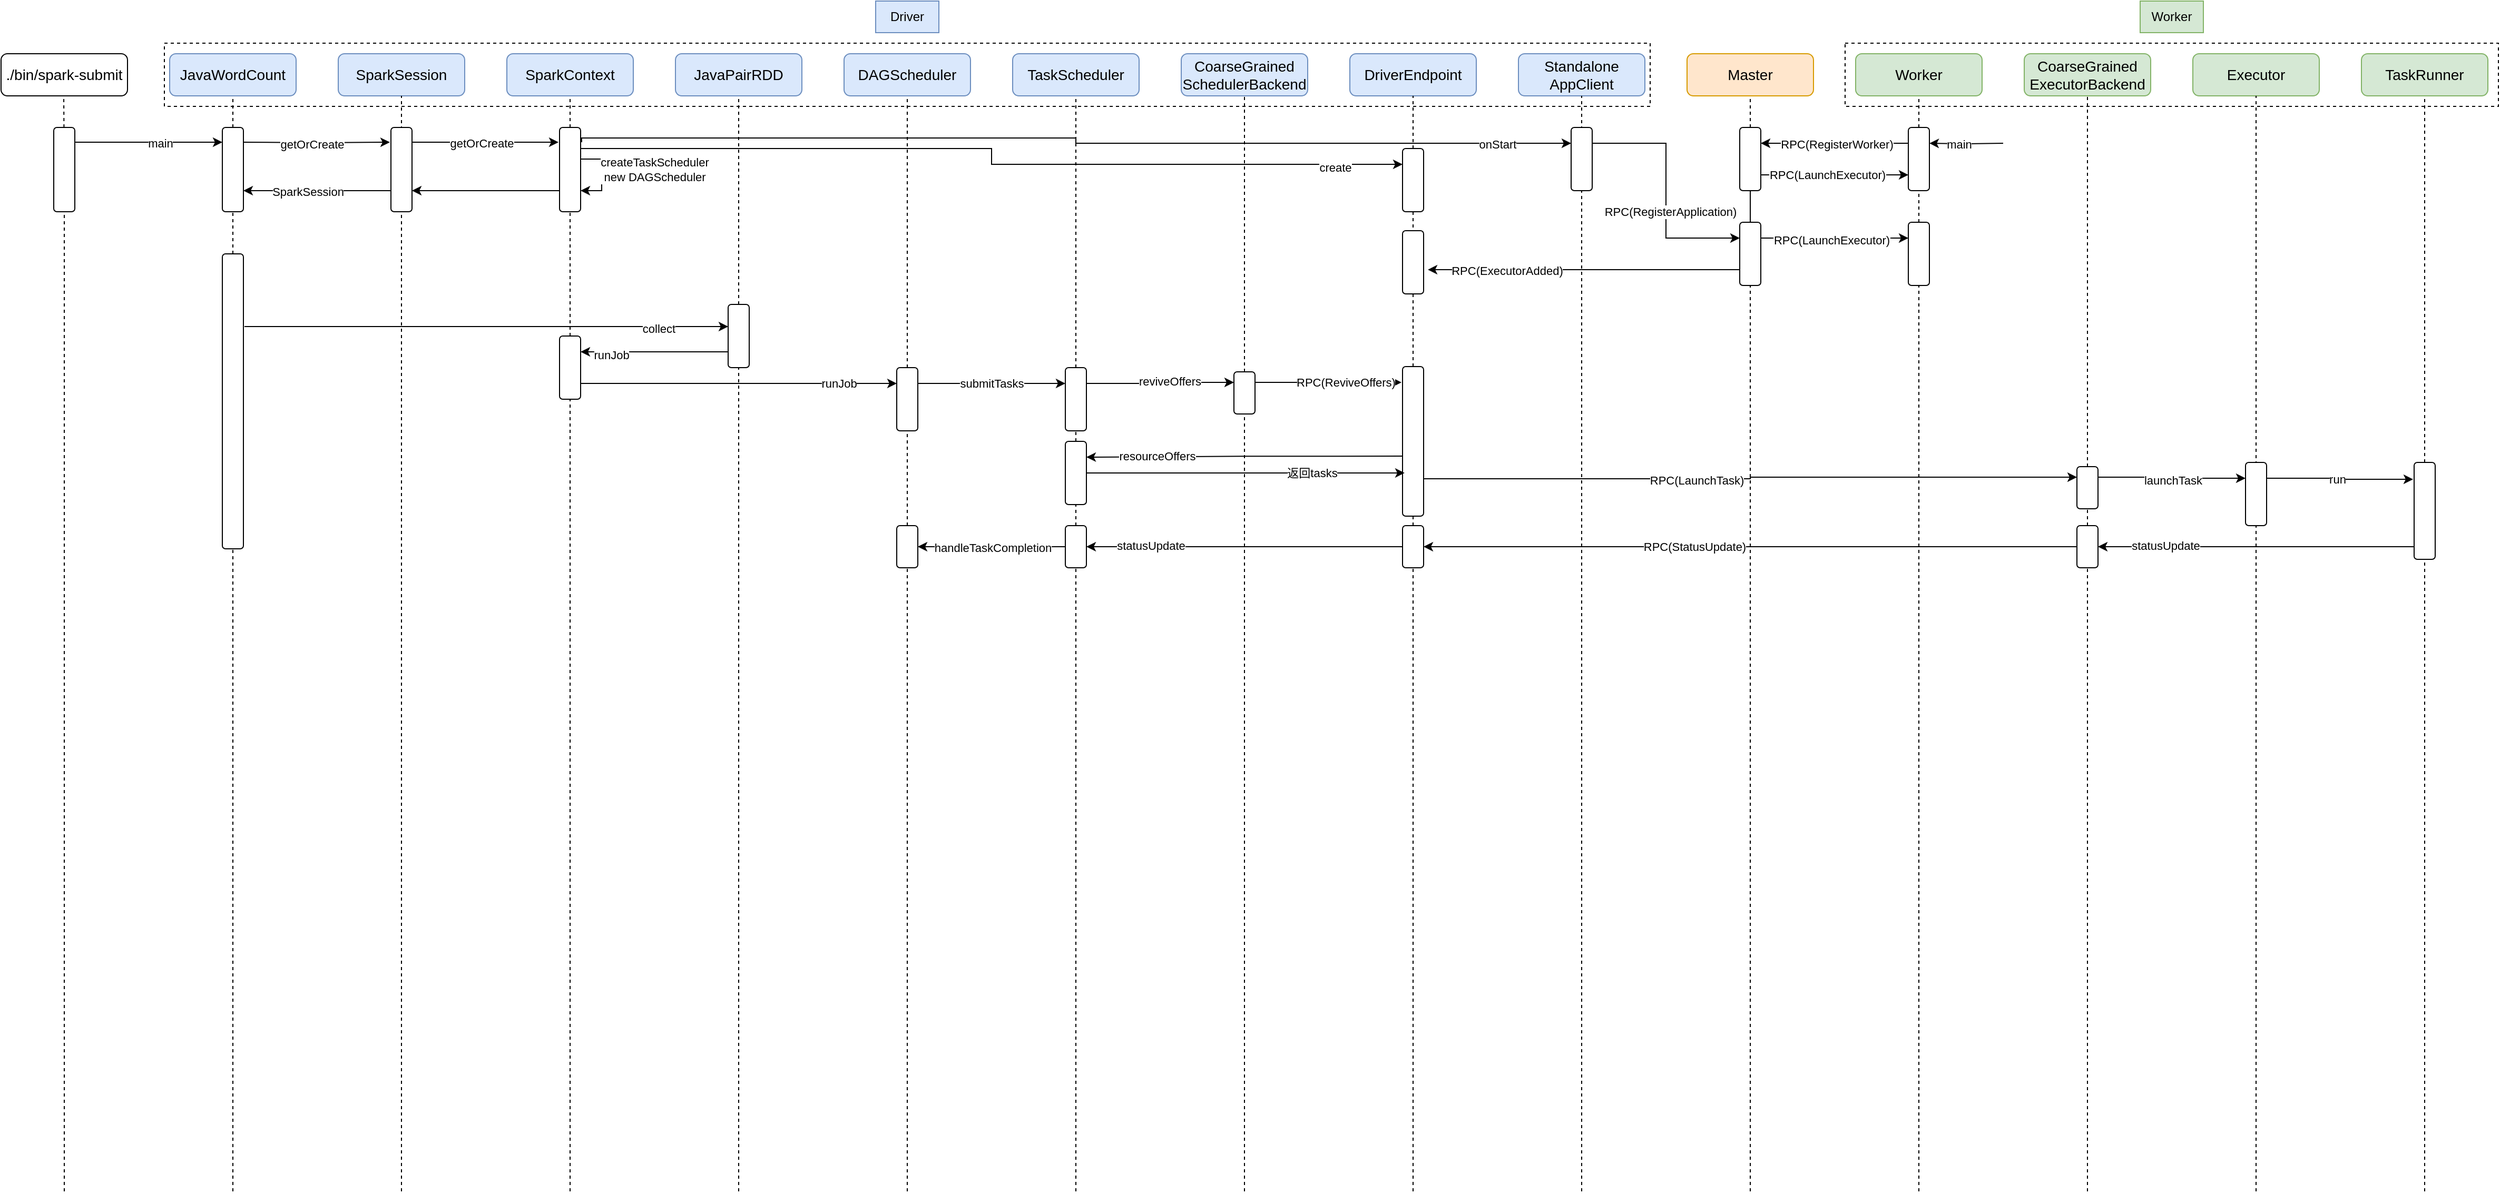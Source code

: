 <mxfile version="20.2.2" type="github">
  <diagram id="U8BS91Y_MRsQbwHD1So6" name="Page-1">
    <mxGraphModel dx="6232" dy="809" grid="1" gridSize="10" guides="1" tooltips="1" connect="1" arrows="1" fold="1" page="1" pageScale="1" pageWidth="5000" pageHeight="3000" math="0" shadow="0">
      <root>
        <mxCell id="0" />
        <mxCell id="1" parent="0" />
        <mxCell id="0Mfr6jbFzVe-f7cG6Vl7-1" value="JavaPairRDD" style="rounded=1;html=1;fontSize=14;whiteSpace=wrap;fillColor=#dae8fc;strokeColor=#6c8ebf;" parent="1" vertex="1">
          <mxGeometry x="-4320" y="80" width="120" height="40" as="geometry" />
        </mxCell>
        <mxCell id="0Mfr6jbFzVe-f7cG6Vl7-2" value="" style="endArrow=none;dashed=1;html=1;rounded=0;entryX=0.5;entryY=1;entryDx=0;entryDy=0;startArrow=none;" parent="1" source="-e6ujkZfyic5jgYB_E-2-20" edge="1">
          <mxGeometry width="50" height="50" relative="1" as="geometry">
            <mxPoint x="-4260" y="1160" as="sourcePoint" />
            <mxPoint x="-4260" y="120" as="targetPoint" />
          </mxGeometry>
        </mxCell>
        <mxCell id="0Mfr6jbFzVe-f7cG6Vl7-5" value="DAGScheduler" style="rounded=1;html=1;fontSize=14;whiteSpace=wrap;fillColor=#dae8fc;strokeColor=#6c8ebf;" parent="1" vertex="1">
          <mxGeometry x="-4160" y="80" width="120" height="40" as="geometry" />
        </mxCell>
        <mxCell id="0Mfr6jbFzVe-f7cG6Vl7-6" value="" style="endArrow=none;dashed=1;html=1;rounded=0;entryX=0.5;entryY=1;entryDx=0;entryDy=0;startArrow=none;" parent="1" edge="1" source="-e6ujkZfyic5jgYB_E-2-24">
          <mxGeometry width="50" height="50" relative="1" as="geometry">
            <mxPoint x="-4100" y="1160" as="sourcePoint" />
            <mxPoint x="-4100" y="120" as="targetPoint" />
          </mxGeometry>
        </mxCell>
        <mxCell id="0Mfr6jbFzVe-f7cG6Vl7-7" value="TaskScheduler" style="rounded=1;html=1;fontSize=14;whiteSpace=wrap;fillColor=#dae8fc;strokeColor=#6c8ebf;" parent="1" vertex="1">
          <mxGeometry x="-4000" y="80" width="120" height="40" as="geometry" />
        </mxCell>
        <mxCell id="0Mfr6jbFzVe-f7cG6Vl7-8" value="" style="endArrow=none;dashed=1;html=1;rounded=0;entryX=0.5;entryY=1;entryDx=0;entryDy=0;startArrow=none;" parent="1" edge="1" source="-e6ujkZfyic5jgYB_E-2-25">
          <mxGeometry width="50" height="50" relative="1" as="geometry">
            <mxPoint x="-3940" y="1160" as="sourcePoint" />
            <mxPoint x="-3940" y="120" as="targetPoint" />
          </mxGeometry>
        </mxCell>
        <mxCell id="0Mfr6jbFzVe-f7cG6Vl7-9" value="&lt;div&gt;CoarseGrained&lt;/div&gt;&lt;div&gt;SchedulerBackend&lt;br&gt;&lt;/div&gt;" style="rounded=1;html=1;fontSize=14;whiteSpace=wrap;fillColor=#dae8fc;strokeColor=#6c8ebf;" parent="1" vertex="1">
          <mxGeometry x="-3840" y="80" width="120" height="40" as="geometry" />
        </mxCell>
        <mxCell id="0Mfr6jbFzVe-f7cG6Vl7-10" value="" style="endArrow=none;dashed=1;html=1;rounded=0;entryX=0.5;entryY=1;entryDx=0;entryDy=0;startArrow=none;" parent="1" source="-e6ujkZfyic5jgYB_E-2-28" edge="1">
          <mxGeometry width="50" height="50" relative="1" as="geometry">
            <mxPoint x="-3780" y="1160" as="sourcePoint" />
            <mxPoint x="-3780" y="120" as="targetPoint" />
          </mxGeometry>
        </mxCell>
        <mxCell id="0Mfr6jbFzVe-f7cG6Vl7-11" value="DriverEndpoint" style="rounded=1;html=1;fontSize=14;whiteSpace=wrap;fillColor=#dae8fc;strokeColor=#6c8ebf;" parent="1" vertex="1">
          <mxGeometry x="-3680" y="80" width="120" height="40" as="geometry" />
        </mxCell>
        <mxCell id="0Mfr6jbFzVe-f7cG6Vl7-12" value="" style="endArrow=none;dashed=1;html=1;rounded=0;entryX=0.5;entryY=1;entryDx=0;entryDy=0;startArrow=none;" parent="1" source="gRPp7KzFiYV5rIhuveRE-47" edge="1">
          <mxGeometry width="50" height="50" relative="1" as="geometry">
            <mxPoint x="-3620" y="1160" as="sourcePoint" />
            <mxPoint x="-3620" y="120" as="targetPoint" />
          </mxGeometry>
        </mxCell>
        <mxCell id="0Mfr6jbFzVe-f7cG6Vl7-13" value="&lt;div&gt;CoarseGrained&lt;/div&gt;&lt;div&gt;ExecutorBackend&lt;br&gt;&lt;/div&gt;" style="rounded=1;html=1;fontSize=14;whiteSpace=wrap;fillColor=#d5e8d4;strokeColor=#82b366;" parent="1" vertex="1">
          <mxGeometry x="-3040" y="80" width="120" height="40" as="geometry" />
        </mxCell>
        <mxCell id="0Mfr6jbFzVe-f7cG6Vl7-14" value="" style="endArrow=none;dashed=1;html=1;rounded=0;entryX=0.5;entryY=1;entryDx=0;entryDy=0;startArrow=none;" parent="1" edge="1" source="-e6ujkZfyic5jgYB_E-2-50">
          <mxGeometry width="50" height="50" relative="1" as="geometry">
            <mxPoint x="-2980" y="1160" as="sourcePoint" />
            <mxPoint x="-2980" y="120" as="targetPoint" />
          </mxGeometry>
        </mxCell>
        <mxCell id="0Mfr6jbFzVe-f7cG6Vl7-15" value="Executor" style="rounded=1;html=1;fontSize=14;whiteSpace=wrap;fillColor=#d5e8d4;strokeColor=#82b366;" parent="1" vertex="1">
          <mxGeometry x="-2880" y="80" width="120" height="40" as="geometry" />
        </mxCell>
        <mxCell id="0Mfr6jbFzVe-f7cG6Vl7-16" value="" style="endArrow=none;dashed=1;html=1;rounded=0;entryX=0.5;entryY=1;entryDx=0;entryDy=0;startArrow=none;" parent="1" edge="1">
          <mxGeometry width="50" height="50" relative="1" as="geometry">
            <mxPoint x="-2820" y="1160" as="sourcePoint" />
            <mxPoint x="-2820" y="120" as="targetPoint" />
          </mxGeometry>
        </mxCell>
        <mxCell id="0Mfr6jbFzVe-f7cG6Vl7-17" value="TaskRunner" style="rounded=1;html=1;fontSize=14;whiteSpace=wrap;fillColor=#d5e8d4;strokeColor=#82b366;" parent="1" vertex="1">
          <mxGeometry x="-2720" y="80" width="120" height="40" as="geometry" />
        </mxCell>
        <mxCell id="0Mfr6jbFzVe-f7cG6Vl7-18" value="" style="endArrow=none;dashed=1;html=1;rounded=0;entryX=0.5;entryY=1;entryDx=0;entryDy=0;startArrow=none;" parent="1" source="gRPp7KzFiYV5rIhuveRE-34" edge="1">
          <mxGeometry width="50" height="50" relative="1" as="geometry">
            <mxPoint x="-2660" y="1160" as="sourcePoint" />
            <mxPoint x="-2660" y="120" as="targetPoint" />
          </mxGeometry>
        </mxCell>
        <mxCell id="0Mfr6jbFzVe-f7cG6Vl7-25" value="SparkContext" style="rounded=1;html=1;fontSize=14;whiteSpace=wrap;fillColor=#dae8fc;strokeColor=#6c8ebf;" parent="1" vertex="1">
          <mxGeometry x="-4480" y="80" width="120" height="40" as="geometry" />
        </mxCell>
        <mxCell id="0Mfr6jbFzVe-f7cG6Vl7-26" value="" style="endArrow=none;dashed=1;html=1;rounded=0;entryX=0.5;entryY=1;entryDx=0;entryDy=0;startArrow=none;" parent="1" source="-e6ujkZfyic5jgYB_E-2-3" edge="1">
          <mxGeometry width="50" height="50" relative="1" as="geometry">
            <mxPoint x="-4420" y="1160" as="sourcePoint" />
            <mxPoint x="-4420" y="120" as="targetPoint" />
          </mxGeometry>
        </mxCell>
        <mxCell id="0Mfr6jbFzVe-f7cG6Vl7-27" value="SparkSession" style="rounded=1;html=1;fontSize=14;whiteSpace=wrap;fillColor=#dae8fc;strokeColor=#6c8ebf;" parent="1" vertex="1">
          <mxGeometry x="-4640" y="80" width="120" height="40" as="geometry" />
        </mxCell>
        <mxCell id="0Mfr6jbFzVe-f7cG6Vl7-28" value="" style="endArrow=none;dashed=1;html=1;rounded=0;entryX=0.5;entryY=1;entryDx=0;entryDy=0;startArrow=none;" parent="1" edge="1">
          <mxGeometry width="50" height="50" relative="1" as="geometry">
            <mxPoint x="-4580" y="1160" as="sourcePoint" />
            <mxPoint x="-4580" y="120" as="targetPoint" />
          </mxGeometry>
        </mxCell>
        <mxCell id="0Mfr6jbFzVe-f7cG6Vl7-29" value="JavaWordCount" style="rounded=1;html=1;fontSize=14;whiteSpace=wrap;fillColor=#dae8fc;strokeColor=#6c8ebf;" parent="1" vertex="1">
          <mxGeometry x="-4800" y="80" width="120" height="40" as="geometry" />
        </mxCell>
        <mxCell id="0Mfr6jbFzVe-f7cG6Vl7-30" value="" style="endArrow=none;dashed=1;html=1;rounded=0;entryX=0.5;entryY=1;entryDx=0;entryDy=0;startArrow=none;" parent="1" source="-e6ujkZfyic5jgYB_E-2-13" edge="1">
          <mxGeometry width="50" height="50" relative="1" as="geometry">
            <mxPoint x="-4740" y="1160" as="sourcePoint" />
            <mxPoint x="-4740" y="120" as="targetPoint" />
          </mxGeometry>
        </mxCell>
        <mxCell id="-e6ujkZfyic5jgYB_E-2-5" style="edgeStyle=orthogonalEdgeStyle;rounded=0;orthogonalLoop=1;jettySize=auto;html=1;entryX=-0.05;entryY=0.175;entryDx=0;entryDy=0;entryPerimeter=0;" parent="1" target="-e6ujkZfyic5jgYB_E-2-2" edge="1">
          <mxGeometry relative="1" as="geometry">
            <mxPoint x="-4730" y="164" as="sourcePoint" />
          </mxGeometry>
        </mxCell>
        <mxCell id="-e6ujkZfyic5jgYB_E-2-7" value="&lt;div&gt;getOrCreate&lt;/div&gt;" style="edgeLabel;html=1;align=center;verticalAlign=middle;resizable=0;points=[];" parent="-e6ujkZfyic5jgYB_E-2-5" vertex="1" connectable="0">
          <mxGeometry x="-0.286" y="-2" relative="1" as="geometry">
            <mxPoint x="15" y="-1" as="offset" />
          </mxGeometry>
        </mxCell>
        <mxCell id="-e6ujkZfyic5jgYB_E-2-1" value="" style="rounded=1;whiteSpace=wrap;html=1;" parent="1" vertex="1">
          <mxGeometry x="-4750" y="150" width="20" height="80" as="geometry" />
        </mxCell>
        <mxCell id="-e6ujkZfyic5jgYB_E-2-6" style="edgeStyle=orthogonalEdgeStyle;rounded=0;orthogonalLoop=1;jettySize=auto;html=1;exitX=0.95;exitY=0.175;exitDx=0;exitDy=0;entryX=-0.05;entryY=0.175;entryDx=0;entryDy=0;entryPerimeter=0;exitPerimeter=0;" parent="1" source="-e6ujkZfyic5jgYB_E-2-2" target="-e6ujkZfyic5jgYB_E-2-3" edge="1">
          <mxGeometry relative="1" as="geometry">
            <mxPoint x="-4440" y="165" as="targetPoint" />
          </mxGeometry>
        </mxCell>
        <mxCell id="-e6ujkZfyic5jgYB_E-2-8" value="getOrCreate" style="edgeLabel;html=1;align=center;verticalAlign=middle;resizable=0;points=[];" parent="-e6ujkZfyic5jgYB_E-2-6" vertex="1" connectable="0">
          <mxGeometry x="-0.343" y="-1" relative="1" as="geometry">
            <mxPoint x="21" as="offset" />
          </mxGeometry>
        </mxCell>
        <mxCell id="-e6ujkZfyic5jgYB_E-2-12" style="edgeStyle=orthogonalEdgeStyle;rounded=0;orthogonalLoop=1;jettySize=auto;html=1;exitX=0;exitY=0.75;exitDx=0;exitDy=0;entryX=1;entryY=0.75;entryDx=0;entryDy=0;" parent="1" source="-e6ujkZfyic5jgYB_E-2-2" target="-e6ujkZfyic5jgYB_E-2-1" edge="1">
          <mxGeometry relative="1" as="geometry" />
        </mxCell>
        <mxCell id="-e6ujkZfyic5jgYB_E-2-26" value="SparkSession" style="edgeLabel;html=1;align=center;verticalAlign=middle;resizable=0;points=[];" parent="-e6ujkZfyic5jgYB_E-2-12" vertex="1" connectable="0">
          <mxGeometry x="0.257" y="1" relative="1" as="geometry">
            <mxPoint x="9" as="offset" />
          </mxGeometry>
        </mxCell>
        <mxCell id="-e6ujkZfyic5jgYB_E-2-2" value="" style="rounded=1;whiteSpace=wrap;html=1;" parent="1" vertex="1">
          <mxGeometry x="-4590" y="150" width="20" height="80" as="geometry" />
        </mxCell>
        <mxCell id="-e6ujkZfyic5jgYB_E-2-11" style="edgeStyle=orthogonalEdgeStyle;rounded=0;orthogonalLoop=1;jettySize=auto;html=1;exitX=0;exitY=0.75;exitDx=0;exitDy=0;entryX=1;entryY=0.75;entryDx=0;entryDy=0;" parent="1" source="-e6ujkZfyic5jgYB_E-2-3" target="-e6ujkZfyic5jgYB_E-2-2" edge="1">
          <mxGeometry relative="1" as="geometry" />
        </mxCell>
        <mxCell id="gRPp7KzFiYV5rIhuveRE-49" style="edgeStyle=orthogonalEdgeStyle;rounded=0;orthogonalLoop=1;jettySize=auto;html=1;exitX=1;exitY=0.25;exitDx=0;exitDy=0;entryX=0;entryY=0.25;entryDx=0;entryDy=0;" edge="1" parent="1" source="-e6ujkZfyic5jgYB_E-2-3" target="gRPp7KzFiYV5rIhuveRE-47">
          <mxGeometry relative="1" as="geometry" />
        </mxCell>
        <mxCell id="gRPp7KzFiYV5rIhuveRE-50" value="create" style="edgeLabel;html=1;align=center;verticalAlign=middle;resizable=0;points=[];" vertex="1" connectable="0" parent="gRPp7KzFiYV5rIhuveRE-49">
          <mxGeometry x="0.839" y="-3" relative="1" as="geometry">
            <mxPoint as="offset" />
          </mxGeometry>
        </mxCell>
        <mxCell id="gRPp7KzFiYV5rIhuveRE-56" style="edgeStyle=orthogonalEdgeStyle;rounded=0;orthogonalLoop=1;jettySize=auto;html=1;exitX=1.05;exitY=0.175;exitDx=0;exitDy=0;entryX=0;entryY=0.25;entryDx=0;entryDy=0;exitPerimeter=0;" edge="1" parent="1" source="-e6ujkZfyic5jgYB_E-2-3" target="gRPp7KzFiYV5rIhuveRE-55">
          <mxGeometry relative="1" as="geometry">
            <Array as="points">
              <mxPoint x="-4409" y="160" />
              <mxPoint x="-3940" y="160" />
              <mxPoint x="-3940" y="165" />
            </Array>
          </mxGeometry>
        </mxCell>
        <mxCell id="gRPp7KzFiYV5rIhuveRE-57" value="onStart" style="edgeLabel;html=1;align=center;verticalAlign=middle;resizable=0;points=[];" vertex="1" connectable="0" parent="gRPp7KzFiYV5rIhuveRE-56">
          <mxGeometry x="0.852" y="-1" relative="1" as="geometry">
            <mxPoint as="offset" />
          </mxGeometry>
        </mxCell>
        <mxCell id="-e6ujkZfyic5jgYB_E-2-3" value="" style="rounded=1;whiteSpace=wrap;html=1;" parent="1" vertex="1">
          <mxGeometry x="-4430" y="150" width="20" height="80" as="geometry" />
        </mxCell>
        <mxCell id="-e6ujkZfyic5jgYB_E-2-4" value="" style="endArrow=none;dashed=1;html=1;rounded=0;entryX=0.5;entryY=1;entryDx=0;entryDy=0;startArrow=none;" parent="1" target="-e6ujkZfyic5jgYB_E-2-3" edge="1" source="gRPp7KzFiYV5rIhuveRE-8">
          <mxGeometry width="50" height="50" relative="1" as="geometry">
            <mxPoint x="-4420" y="1160" as="sourcePoint" />
            <mxPoint x="-4420" y="120" as="targetPoint" />
          </mxGeometry>
        </mxCell>
        <mxCell id="-e6ujkZfyic5jgYB_E-2-9" value="&lt;div&gt;createTaskScheduler&lt;/div&gt;&lt;div&gt;new DAGScheduler&lt;br&gt;&lt;/div&gt;" style="edgeStyle=orthogonalEdgeStyle;rounded=0;orthogonalLoop=1;jettySize=auto;html=1;exitX=1;exitY=0.25;exitDx=0;exitDy=0;entryX=1;entryY=0.75;entryDx=0;entryDy=0;" parent="1" source="-e6ujkZfyic5jgYB_E-2-3" target="-e6ujkZfyic5jgYB_E-2-3" edge="1">
          <mxGeometry y="50" relative="1" as="geometry">
            <mxPoint as="offset" />
            <Array as="points">
              <mxPoint x="-4410" y="180" />
              <mxPoint x="-4390" y="180" />
              <mxPoint x="-4390" y="210" />
            </Array>
          </mxGeometry>
        </mxCell>
        <mxCell id="-e6ujkZfyic5jgYB_E-2-13" value="" style="rounded=1;whiteSpace=wrap;html=1;" parent="1" vertex="1">
          <mxGeometry x="-4750" y="270" width="20" height="280" as="geometry" />
        </mxCell>
        <mxCell id="-e6ujkZfyic5jgYB_E-2-14" value="" style="endArrow=none;dashed=1;html=1;rounded=0;entryX=0.5;entryY=1;entryDx=0;entryDy=0;startArrow=none;" parent="1" target="-e6ujkZfyic5jgYB_E-2-13" edge="1">
          <mxGeometry width="50" height="50" relative="1" as="geometry">
            <mxPoint x="-4740" y="1160" as="sourcePoint" />
            <mxPoint x="-4740" y="120" as="targetPoint" />
          </mxGeometry>
        </mxCell>
        <mxCell id="-e6ujkZfyic5jgYB_E-2-22" style="edgeStyle=orthogonalEdgeStyle;rounded=0;orthogonalLoop=1;jettySize=auto;html=1;exitX=0;exitY=0.25;exitDx=0;exitDy=0;entryX=1.05;entryY=0.558;entryDx=0;entryDy=0;entryPerimeter=0;" parent="1" edge="1">
          <mxGeometry relative="1" as="geometry">
            <mxPoint x="-4729" y="338.96" as="sourcePoint" />
            <mxPoint x="-4270" y="339" as="targetPoint" />
          </mxGeometry>
        </mxCell>
        <mxCell id="gRPp7KzFiYV5rIhuveRE-7" value="collect" style="edgeLabel;html=1;align=center;verticalAlign=middle;resizable=0;points=[];" vertex="1" connectable="0" parent="-e6ujkZfyic5jgYB_E-2-22">
          <mxGeometry x="0.712" y="-2" relative="1" as="geometry">
            <mxPoint as="offset" />
          </mxGeometry>
        </mxCell>
        <mxCell id="gRPp7KzFiYV5rIhuveRE-10" style="edgeStyle=orthogonalEdgeStyle;rounded=0;orthogonalLoop=1;jettySize=auto;html=1;exitX=0;exitY=0.75;exitDx=0;exitDy=0;entryX=1;entryY=0.25;entryDx=0;entryDy=0;" edge="1" parent="1" source="-e6ujkZfyic5jgYB_E-2-20" target="gRPp7KzFiYV5rIhuveRE-8">
          <mxGeometry relative="1" as="geometry" />
        </mxCell>
        <mxCell id="gRPp7KzFiYV5rIhuveRE-11" value="runJob" style="edgeLabel;html=1;align=center;verticalAlign=middle;resizable=0;points=[];" vertex="1" connectable="0" parent="gRPp7KzFiYV5rIhuveRE-10">
          <mxGeometry x="0.586" y="3" relative="1" as="geometry">
            <mxPoint as="offset" />
          </mxGeometry>
        </mxCell>
        <mxCell id="-e6ujkZfyic5jgYB_E-2-20" value="" style="rounded=1;whiteSpace=wrap;html=1;" parent="1" vertex="1">
          <mxGeometry x="-4270" y="318" width="20" height="60" as="geometry" />
        </mxCell>
        <mxCell id="-e6ujkZfyic5jgYB_E-2-21" value="" style="endArrow=none;dashed=1;html=1;rounded=0;entryX=0.5;entryY=1;entryDx=0;entryDy=0;startArrow=none;" parent="1" target="-e6ujkZfyic5jgYB_E-2-20" edge="1">
          <mxGeometry width="50" height="50" relative="1" as="geometry">
            <mxPoint x="-4260" y="1160" as="sourcePoint" />
            <mxPoint x="-4260" y="120" as="targetPoint" />
          </mxGeometry>
        </mxCell>
        <mxCell id="gRPp7KzFiYV5rIhuveRE-19" style="edgeStyle=orthogonalEdgeStyle;rounded=0;orthogonalLoop=1;jettySize=auto;html=1;exitX=1;exitY=0.25;exitDx=0;exitDy=0;entryX=-0.05;entryY=0.106;entryDx=0;entryDy=0;entryPerimeter=0;" edge="1" parent="1" source="-e6ujkZfyic5jgYB_E-2-28" target="-e6ujkZfyic5jgYB_E-2-44">
          <mxGeometry relative="1" as="geometry" />
        </mxCell>
        <mxCell id="gRPp7KzFiYV5rIhuveRE-24" value="RPC(ReviveOffers)" style="edgeLabel;html=1;align=center;verticalAlign=middle;resizable=0;points=[];" vertex="1" connectable="0" parent="gRPp7KzFiYV5rIhuveRE-19">
          <mxGeometry x="0.245" relative="1" as="geometry">
            <mxPoint x="-1" as="offset" />
          </mxGeometry>
        </mxCell>
        <mxCell id="-e6ujkZfyic5jgYB_E-2-28" value="" style="rounded=1;whiteSpace=wrap;html=1;" parent="1" vertex="1">
          <mxGeometry x="-3790" y="382" width="20" height="40" as="geometry" />
        </mxCell>
        <mxCell id="-e6ujkZfyic5jgYB_E-2-29" value="" style="endArrow=none;dashed=1;html=1;rounded=0;entryX=0.5;entryY=1;entryDx=0;entryDy=0;startArrow=none;" parent="1" target="-e6ujkZfyic5jgYB_E-2-28" edge="1">
          <mxGeometry width="50" height="50" relative="1" as="geometry">
            <mxPoint x="-3780" y="1160" as="sourcePoint" />
            <mxPoint x="-3780" y="120" as="targetPoint" />
          </mxGeometry>
        </mxCell>
        <mxCell id="gRPp7KzFiYV5rIhuveRE-23" style="edgeStyle=orthogonalEdgeStyle;rounded=0;orthogonalLoop=1;jettySize=auto;html=1;exitX=0;exitY=0.599;exitDx=0;exitDy=0;entryX=1;entryY=0.25;entryDx=0;entryDy=0;exitPerimeter=0;" edge="1" parent="1" source="-e6ujkZfyic5jgYB_E-2-44" target="gRPp7KzFiYV5rIhuveRE-21">
          <mxGeometry relative="1" as="geometry" />
        </mxCell>
        <mxCell id="gRPp7KzFiYV5rIhuveRE-25" value="resourceOffers" style="edgeLabel;html=1;align=center;verticalAlign=middle;resizable=0;points=[];" vertex="1" connectable="0" parent="gRPp7KzFiYV5rIhuveRE-23">
          <mxGeometry x="0.661" y="-1" relative="1" as="geometry">
            <mxPoint x="16" as="offset" />
          </mxGeometry>
        </mxCell>
        <mxCell id="gRPp7KzFiYV5rIhuveRE-28" style="edgeStyle=orthogonalEdgeStyle;rounded=0;orthogonalLoop=1;jettySize=auto;html=1;exitX=1;exitY=0.75;exitDx=0;exitDy=0;entryX=0;entryY=0.25;entryDx=0;entryDy=0;" edge="1" parent="1" source="-e6ujkZfyic5jgYB_E-2-44" target="-e6ujkZfyic5jgYB_E-2-50">
          <mxGeometry relative="1" as="geometry" />
        </mxCell>
        <mxCell id="gRPp7KzFiYV5rIhuveRE-29" value="RPC(LaunchTask)" style="edgeLabel;html=1;align=center;verticalAlign=middle;resizable=0;points=[];" vertex="1" connectable="0" parent="gRPp7KzFiYV5rIhuveRE-28">
          <mxGeometry x="-0.189" relative="1" as="geometry">
            <mxPoint x="7" y="1" as="offset" />
          </mxGeometry>
        </mxCell>
        <mxCell id="-e6ujkZfyic5jgYB_E-2-44" value="" style="rounded=1;whiteSpace=wrap;html=1;" parent="1" vertex="1">
          <mxGeometry x="-3630" y="377" width="20" height="142" as="geometry" />
        </mxCell>
        <mxCell id="-e6ujkZfyic5jgYB_E-2-45" value="" style="endArrow=none;dashed=1;html=1;rounded=0;entryX=0.5;entryY=1;entryDx=0;entryDy=0;startArrow=none;" parent="1" target="-e6ujkZfyic5jgYB_E-2-44" edge="1" source="gRPp7KzFiYV5rIhuveRE-43">
          <mxGeometry width="50" height="50" relative="1" as="geometry">
            <mxPoint x="-3620" y="1160" as="sourcePoint" />
            <mxPoint x="-3620" y="120" as="targetPoint" />
          </mxGeometry>
        </mxCell>
        <mxCell id="gRPp7KzFiYV5rIhuveRE-36" style="edgeStyle=orthogonalEdgeStyle;rounded=0;orthogonalLoop=1;jettySize=auto;html=1;exitX=1;exitY=0.25;exitDx=0;exitDy=0;entryX=-0.05;entryY=0.174;entryDx=0;entryDy=0;entryPerimeter=0;" edge="1" parent="1" source="-e6ujkZfyic5jgYB_E-2-53" target="gRPp7KzFiYV5rIhuveRE-34">
          <mxGeometry relative="1" as="geometry" />
        </mxCell>
        <mxCell id="gRPp7KzFiYV5rIhuveRE-37" value="run" style="edgeLabel;html=1;align=center;verticalAlign=middle;resizable=0;points=[];" vertex="1" connectable="0" parent="gRPp7KzFiYV5rIhuveRE-36">
          <mxGeometry x="-0.043" y="-1" relative="1" as="geometry">
            <mxPoint as="offset" />
          </mxGeometry>
        </mxCell>
        <mxCell id="-e6ujkZfyic5jgYB_E-2-53" value="" style="rounded=1;whiteSpace=wrap;html=1;" parent="1" vertex="1">
          <mxGeometry x="-2830" y="468" width="20" height="60" as="geometry" />
        </mxCell>
        <mxCell id="gRPp7KzFiYV5rIhuveRE-1" value="./bin/spark-submit" style="rounded=1;html=1;fontSize=14;whiteSpace=wrap;" vertex="1" parent="1">
          <mxGeometry x="-4960" y="80" width="120" height="40" as="geometry" />
        </mxCell>
        <mxCell id="gRPp7KzFiYV5rIhuveRE-2" value="" style="endArrow=none;dashed=1;html=1;rounded=0;entryX=0.5;entryY=1;entryDx=0;entryDy=0;startArrow=none;" edge="1" parent="1" source="gRPp7KzFiYV5rIhuveRE-3">
          <mxGeometry width="50" height="50" relative="1" as="geometry">
            <mxPoint x="-4900" y="1160" as="sourcePoint" />
            <mxPoint x="-4900.5" y="120" as="targetPoint" />
          </mxGeometry>
        </mxCell>
        <mxCell id="gRPp7KzFiYV5rIhuveRE-5" style="edgeStyle=orthogonalEdgeStyle;rounded=0;orthogonalLoop=1;jettySize=auto;html=1;exitX=1;exitY=0.25;exitDx=0;exitDy=0;entryX=0;entryY=0.25;entryDx=0;entryDy=0;" edge="1" parent="1">
          <mxGeometry relative="1" as="geometry">
            <mxPoint x="-4890" y="164" as="sourcePoint" />
            <mxPoint x="-4750" y="164" as="targetPoint" />
          </mxGeometry>
        </mxCell>
        <mxCell id="gRPp7KzFiYV5rIhuveRE-6" value="main" style="edgeLabel;html=1;align=center;verticalAlign=middle;resizable=0;points=[];" vertex="1" connectable="0" parent="gRPp7KzFiYV5rIhuveRE-5">
          <mxGeometry x="0.157" y="-1" relative="1" as="geometry">
            <mxPoint as="offset" />
          </mxGeometry>
        </mxCell>
        <mxCell id="gRPp7KzFiYV5rIhuveRE-3" value="" style="rounded=1;whiteSpace=wrap;html=1;" vertex="1" parent="1">
          <mxGeometry x="-4910" y="150" width="20" height="80" as="geometry" />
        </mxCell>
        <mxCell id="gRPp7KzFiYV5rIhuveRE-4" value="" style="endArrow=none;dashed=1;html=1;rounded=0;entryX=0.5;entryY=1;entryDx=0;entryDy=0;startArrow=none;" edge="1" parent="1" target="gRPp7KzFiYV5rIhuveRE-3">
          <mxGeometry width="50" height="50" relative="1" as="geometry">
            <mxPoint x="-4900" y="1160" as="sourcePoint" />
            <mxPoint x="-4900.5" y="120" as="targetPoint" />
          </mxGeometry>
        </mxCell>
        <mxCell id="gRPp7KzFiYV5rIhuveRE-13" style="edgeStyle=orthogonalEdgeStyle;rounded=0;orthogonalLoop=1;jettySize=auto;html=1;exitX=1;exitY=0.75;exitDx=0;exitDy=0;entryX=0;entryY=0.25;entryDx=0;entryDy=0;" edge="1" parent="1" source="gRPp7KzFiYV5rIhuveRE-8" target="-e6ujkZfyic5jgYB_E-2-24">
          <mxGeometry relative="1" as="geometry" />
        </mxCell>
        <mxCell id="gRPp7KzFiYV5rIhuveRE-14" value="runJob" style="edgeLabel;html=1;align=center;verticalAlign=middle;resizable=0;points=[];" vertex="1" connectable="0" parent="gRPp7KzFiYV5rIhuveRE-13">
          <mxGeometry x="0.633" relative="1" as="geometry">
            <mxPoint as="offset" />
          </mxGeometry>
        </mxCell>
        <mxCell id="gRPp7KzFiYV5rIhuveRE-8" value="" style="rounded=1;whiteSpace=wrap;html=1;" vertex="1" parent="1">
          <mxGeometry x="-4430" y="348" width="20" height="60" as="geometry" />
        </mxCell>
        <mxCell id="gRPp7KzFiYV5rIhuveRE-9" value="" style="endArrow=none;dashed=1;html=1;rounded=0;entryX=0.5;entryY=1;entryDx=0;entryDy=0;startArrow=none;" edge="1" parent="1" target="gRPp7KzFiYV5rIhuveRE-8">
          <mxGeometry width="50" height="50" relative="1" as="geometry">
            <mxPoint x="-4420" y="1160" as="sourcePoint" />
            <mxPoint x="-4420" y="230" as="targetPoint" />
          </mxGeometry>
        </mxCell>
        <mxCell id="gRPp7KzFiYV5rIhuveRE-16" value="submitTasks" style="edgeStyle=orthogonalEdgeStyle;rounded=0;orthogonalLoop=1;jettySize=auto;html=1;exitX=1;exitY=0.25;exitDx=0;exitDy=0;entryX=0;entryY=0.25;entryDx=0;entryDy=0;" edge="1" parent="1" source="-e6ujkZfyic5jgYB_E-2-24" target="-e6ujkZfyic5jgYB_E-2-25">
          <mxGeometry relative="1" as="geometry" />
        </mxCell>
        <mxCell id="-e6ujkZfyic5jgYB_E-2-24" value="" style="rounded=1;whiteSpace=wrap;html=1;" parent="1" vertex="1">
          <mxGeometry x="-4110" y="378" width="20" height="60" as="geometry" />
        </mxCell>
        <mxCell id="gRPp7KzFiYV5rIhuveRE-12" value="" style="endArrow=none;dashed=1;html=1;rounded=0;entryX=0.5;entryY=1;entryDx=0;entryDy=0;startArrow=none;" edge="1" parent="1" source="gRPp7KzFiYV5rIhuveRE-92" target="-e6ujkZfyic5jgYB_E-2-24">
          <mxGeometry width="50" height="50" relative="1" as="geometry">
            <mxPoint x="-4100" y="1160" as="sourcePoint" />
            <mxPoint x="-4100" y="120" as="targetPoint" />
          </mxGeometry>
        </mxCell>
        <mxCell id="gRPp7KzFiYV5rIhuveRE-17" style="edgeStyle=orthogonalEdgeStyle;rounded=0;orthogonalLoop=1;jettySize=auto;html=1;exitX=1;exitY=0.25;exitDx=0;exitDy=0;entryX=0;entryY=0.25;entryDx=0;entryDy=0;" edge="1" parent="1" source="-e6ujkZfyic5jgYB_E-2-25" target="-e6ujkZfyic5jgYB_E-2-28">
          <mxGeometry relative="1" as="geometry" />
        </mxCell>
        <mxCell id="gRPp7KzFiYV5rIhuveRE-18" value="reviveOffers" style="edgeLabel;html=1;align=center;verticalAlign=middle;resizable=0;points=[];" vertex="1" connectable="0" parent="gRPp7KzFiYV5rIhuveRE-17">
          <mxGeometry x="0.129" y="1" relative="1" as="geometry">
            <mxPoint as="offset" />
          </mxGeometry>
        </mxCell>
        <mxCell id="-e6ujkZfyic5jgYB_E-2-25" value="" style="rounded=1;whiteSpace=wrap;html=1;" parent="1" vertex="1">
          <mxGeometry x="-3950" y="378" width="20" height="60" as="geometry" />
        </mxCell>
        <mxCell id="gRPp7KzFiYV5rIhuveRE-15" value="" style="endArrow=none;dashed=1;html=1;rounded=0;entryX=0.5;entryY=1;entryDx=0;entryDy=0;startArrow=none;" edge="1" parent="1" source="gRPp7KzFiYV5rIhuveRE-21" target="-e6ujkZfyic5jgYB_E-2-25">
          <mxGeometry width="50" height="50" relative="1" as="geometry">
            <mxPoint x="-3940" y="1160" as="sourcePoint" />
            <mxPoint x="-3940" y="120" as="targetPoint" />
          </mxGeometry>
        </mxCell>
        <mxCell id="gRPp7KzFiYV5rIhuveRE-30" style="edgeStyle=orthogonalEdgeStyle;rounded=0;orthogonalLoop=1;jettySize=auto;html=1;exitX=1;exitY=0.5;exitDx=0;exitDy=0;entryX=0.1;entryY=0.711;entryDx=0;entryDy=0;entryPerimeter=0;" edge="1" parent="1" source="gRPp7KzFiYV5rIhuveRE-21" target="-e6ujkZfyic5jgYB_E-2-44">
          <mxGeometry relative="1" as="geometry" />
        </mxCell>
        <mxCell id="gRPp7KzFiYV5rIhuveRE-31" value="返回tasks" style="edgeLabel;html=1;align=center;verticalAlign=middle;resizable=0;points=[];" vertex="1" connectable="0" parent="gRPp7KzFiYV5rIhuveRE-30">
          <mxGeometry x="0.417" relative="1" as="geometry">
            <mxPoint as="offset" />
          </mxGeometry>
        </mxCell>
        <mxCell id="gRPp7KzFiYV5rIhuveRE-21" value="" style="rounded=1;whiteSpace=wrap;html=1;" vertex="1" parent="1">
          <mxGeometry x="-3950" y="448" width="20" height="60" as="geometry" />
        </mxCell>
        <mxCell id="gRPp7KzFiYV5rIhuveRE-22" value="" style="endArrow=none;dashed=1;html=1;rounded=0;entryX=0.5;entryY=1;entryDx=0;entryDy=0;startArrow=none;" edge="1" parent="1" source="gRPp7KzFiYV5rIhuveRE-88" target="gRPp7KzFiYV5rIhuveRE-21">
          <mxGeometry width="50" height="50" relative="1" as="geometry">
            <mxPoint x="-3940" y="1160" as="sourcePoint" />
            <mxPoint x="-3940" y="438" as="targetPoint" />
          </mxGeometry>
        </mxCell>
        <mxCell id="gRPp7KzFiYV5rIhuveRE-32" style="edgeStyle=orthogonalEdgeStyle;rounded=0;orthogonalLoop=1;jettySize=auto;html=1;exitX=1;exitY=0.25;exitDx=0;exitDy=0;entryX=0;entryY=0.25;entryDx=0;entryDy=0;" edge="1" parent="1" source="-e6ujkZfyic5jgYB_E-2-50" target="-e6ujkZfyic5jgYB_E-2-53">
          <mxGeometry relative="1" as="geometry" />
        </mxCell>
        <mxCell id="gRPp7KzFiYV5rIhuveRE-33" value="launchTask" style="edgeLabel;html=1;align=center;verticalAlign=middle;resizable=0;points=[];" vertex="1" connectable="0" parent="gRPp7KzFiYV5rIhuveRE-32">
          <mxGeometry x="0.014" y="-2" relative="1" as="geometry">
            <mxPoint as="offset" />
          </mxGeometry>
        </mxCell>
        <mxCell id="-e6ujkZfyic5jgYB_E-2-50" value="" style="rounded=1;whiteSpace=wrap;html=1;" parent="1" vertex="1">
          <mxGeometry x="-2990" y="472" width="20" height="40" as="geometry" />
        </mxCell>
        <mxCell id="gRPp7KzFiYV5rIhuveRE-27" value="" style="endArrow=none;dashed=1;html=1;rounded=0;entryX=0.5;entryY=1;entryDx=0;entryDy=0;startArrow=none;" edge="1" parent="1" source="gRPp7KzFiYV5rIhuveRE-38" target="-e6ujkZfyic5jgYB_E-2-50">
          <mxGeometry width="50" height="50" relative="1" as="geometry">
            <mxPoint x="-2980" y="1160" as="sourcePoint" />
            <mxPoint x="-2980" y="120" as="targetPoint" />
          </mxGeometry>
        </mxCell>
        <mxCell id="gRPp7KzFiYV5rIhuveRE-40" style="edgeStyle=orthogonalEdgeStyle;rounded=0;orthogonalLoop=1;jettySize=auto;html=1;exitX=0;exitY=0.87;exitDx=0;exitDy=0;entryX=1;entryY=0.5;entryDx=0;entryDy=0;exitPerimeter=0;" edge="1" parent="1" source="gRPp7KzFiYV5rIhuveRE-34" target="gRPp7KzFiYV5rIhuveRE-38">
          <mxGeometry relative="1" as="geometry" />
        </mxCell>
        <mxCell id="gRPp7KzFiYV5rIhuveRE-42" value="statusUpdate" style="edgeLabel;html=1;align=center;verticalAlign=middle;resizable=0;points=[];" vertex="1" connectable="0" parent="gRPp7KzFiYV5rIhuveRE-40">
          <mxGeometry x="0.573" y="-1" relative="1" as="geometry">
            <mxPoint as="offset" />
          </mxGeometry>
        </mxCell>
        <mxCell id="gRPp7KzFiYV5rIhuveRE-34" value="" style="rounded=1;whiteSpace=wrap;html=1;" vertex="1" parent="1">
          <mxGeometry x="-2670" y="468" width="20" height="92" as="geometry" />
        </mxCell>
        <mxCell id="gRPp7KzFiYV5rIhuveRE-35" value="" style="endArrow=none;dashed=1;html=1;rounded=0;entryX=0.5;entryY=1;entryDx=0;entryDy=0;startArrow=none;" edge="1" parent="1" target="gRPp7KzFiYV5rIhuveRE-34">
          <mxGeometry width="50" height="50" relative="1" as="geometry">
            <mxPoint x="-2660" y="1160" as="sourcePoint" />
            <mxPoint x="-2660" y="120" as="targetPoint" />
          </mxGeometry>
        </mxCell>
        <mxCell id="gRPp7KzFiYV5rIhuveRE-45" style="edgeStyle=orthogonalEdgeStyle;rounded=0;orthogonalLoop=1;jettySize=auto;html=1;exitX=0;exitY=0.5;exitDx=0;exitDy=0;entryX=1;entryY=0.5;entryDx=0;entryDy=0;" edge="1" parent="1" source="gRPp7KzFiYV5rIhuveRE-38" target="gRPp7KzFiYV5rIhuveRE-43">
          <mxGeometry relative="1" as="geometry" />
        </mxCell>
        <mxCell id="gRPp7KzFiYV5rIhuveRE-46" value="RPC(StatusUpdate)" style="edgeLabel;html=1;align=center;verticalAlign=middle;resizable=0;points=[];" vertex="1" connectable="0" parent="gRPp7KzFiYV5rIhuveRE-45">
          <mxGeometry x="0.229" relative="1" as="geometry">
            <mxPoint x="18" as="offset" />
          </mxGeometry>
        </mxCell>
        <mxCell id="gRPp7KzFiYV5rIhuveRE-38" value="" style="rounded=1;whiteSpace=wrap;html=1;" vertex="1" parent="1">
          <mxGeometry x="-2990" y="528" width="20" height="40" as="geometry" />
        </mxCell>
        <mxCell id="gRPp7KzFiYV5rIhuveRE-39" value="" style="endArrow=none;dashed=1;html=1;rounded=0;entryX=0.5;entryY=1;entryDx=0;entryDy=0;startArrow=none;" edge="1" parent="1" target="gRPp7KzFiYV5rIhuveRE-38">
          <mxGeometry width="50" height="50" relative="1" as="geometry">
            <mxPoint x="-2980" y="1160" as="sourcePoint" />
            <mxPoint x="-2980" y="512" as="targetPoint" />
          </mxGeometry>
        </mxCell>
        <mxCell id="gRPp7KzFiYV5rIhuveRE-90" style="edgeStyle=orthogonalEdgeStyle;rounded=0;orthogonalLoop=1;jettySize=auto;html=1;exitX=0;exitY=0.5;exitDx=0;exitDy=0;entryX=1;entryY=0.5;entryDx=0;entryDy=0;" edge="1" parent="1" source="gRPp7KzFiYV5rIhuveRE-43" target="gRPp7KzFiYV5rIhuveRE-88">
          <mxGeometry relative="1" as="geometry" />
        </mxCell>
        <mxCell id="gRPp7KzFiYV5rIhuveRE-91" value="statusUpdate" style="edgeLabel;html=1;align=center;verticalAlign=middle;resizable=0;points=[];" vertex="1" connectable="0" parent="gRPp7KzFiYV5rIhuveRE-90">
          <mxGeometry x="0.593" y="-1" relative="1" as="geometry">
            <mxPoint as="offset" />
          </mxGeometry>
        </mxCell>
        <mxCell id="gRPp7KzFiYV5rIhuveRE-43" value="" style="rounded=1;whiteSpace=wrap;html=1;" vertex="1" parent="1">
          <mxGeometry x="-3630" y="528" width="20" height="40" as="geometry" />
        </mxCell>
        <mxCell id="gRPp7KzFiYV5rIhuveRE-44" value="" style="endArrow=none;dashed=1;html=1;rounded=0;entryX=0.5;entryY=1;entryDx=0;entryDy=0;startArrow=none;" edge="1" parent="1" target="gRPp7KzFiYV5rIhuveRE-43">
          <mxGeometry width="50" height="50" relative="1" as="geometry">
            <mxPoint x="-3620" y="1160" as="sourcePoint" />
            <mxPoint x="-3620" y="519" as="targetPoint" />
          </mxGeometry>
        </mxCell>
        <mxCell id="gRPp7KzFiYV5rIhuveRE-47" value="" style="rounded=1;whiteSpace=wrap;html=1;" vertex="1" parent="1">
          <mxGeometry x="-3630" y="170" width="20" height="60" as="geometry" />
        </mxCell>
        <mxCell id="gRPp7KzFiYV5rIhuveRE-48" value="" style="endArrow=none;dashed=1;html=1;rounded=0;entryX=0.5;entryY=1;entryDx=0;entryDy=0;startArrow=none;" edge="1" parent="1" source="-e6ujkZfyic5jgYB_E-2-44" target="gRPp7KzFiYV5rIhuveRE-47">
          <mxGeometry width="50" height="50" relative="1" as="geometry">
            <mxPoint x="-3620" y="377" as="sourcePoint" />
            <mxPoint x="-3620" y="120" as="targetPoint" />
          </mxGeometry>
        </mxCell>
        <mxCell id="gRPp7KzFiYV5rIhuveRE-51" value="&lt;div&gt;Standalone&lt;/div&gt;&lt;div&gt;AppClient&lt;/div&gt;" style="rounded=1;html=1;fontSize=14;whiteSpace=wrap;fillColor=#dae8fc;strokeColor=#6c8ebf;" vertex="1" parent="1">
          <mxGeometry x="-3520" y="80" width="120" height="40" as="geometry" />
        </mxCell>
        <mxCell id="gRPp7KzFiYV5rIhuveRE-52" value="" style="endArrow=none;dashed=1;html=1;rounded=0;entryX=0.5;entryY=1;entryDx=0;entryDy=0;startArrow=none;" edge="1" parent="1">
          <mxGeometry width="50" height="50" relative="1" as="geometry">
            <mxPoint x="-3460" y="1160" as="sourcePoint" />
            <mxPoint x="-3460" y="120" as="targetPoint" />
          </mxGeometry>
        </mxCell>
        <mxCell id="gRPp7KzFiYV5rIhuveRE-53" value="Master" style="rounded=1;html=1;fontSize=14;whiteSpace=wrap;fillColor=#ffe6cc;strokeColor=#d79b00;" vertex="1" parent="1">
          <mxGeometry x="-3360" y="80" width="120" height="40" as="geometry" />
        </mxCell>
        <mxCell id="gRPp7KzFiYV5rIhuveRE-54" value="" style="endArrow=none;dashed=1;html=1;rounded=0;entryX=0.5;entryY=1;entryDx=0;entryDy=0;startArrow=none;" edge="1" parent="1" source="gRPp7KzFiYV5rIhuveRE-58">
          <mxGeometry width="50" height="50" relative="1" as="geometry">
            <mxPoint x="-3300" y="1160" as="sourcePoint" />
            <mxPoint x="-3300" y="120" as="targetPoint" />
          </mxGeometry>
        </mxCell>
        <mxCell id="gRPp7KzFiYV5rIhuveRE-60" style="edgeStyle=orthogonalEdgeStyle;rounded=0;orthogonalLoop=1;jettySize=auto;html=1;exitX=1;exitY=0.25;exitDx=0;exitDy=0;entryX=0;entryY=0.25;entryDx=0;entryDy=0;" edge="1" parent="1" source="gRPp7KzFiYV5rIhuveRE-55" target="gRPp7KzFiYV5rIhuveRE-58">
          <mxGeometry relative="1" as="geometry" />
        </mxCell>
        <mxCell id="gRPp7KzFiYV5rIhuveRE-61" value="RPC(RegisterApplication)" style="edgeLabel;html=1;align=center;verticalAlign=middle;resizable=0;points=[];" vertex="1" connectable="0" parent="gRPp7KzFiYV5rIhuveRE-60">
          <mxGeometry x="-0.1" y="1" relative="1" as="geometry">
            <mxPoint x="3" y="31" as="offset" />
          </mxGeometry>
        </mxCell>
        <mxCell id="gRPp7KzFiYV5rIhuveRE-55" value="" style="rounded=1;whiteSpace=wrap;html=1;" vertex="1" parent="1">
          <mxGeometry x="-3470" y="150" width="20" height="60" as="geometry" />
        </mxCell>
        <mxCell id="gRPp7KzFiYV5rIhuveRE-59" value="" style="endArrow=none;dashed=1;html=1;rounded=0;entryX=0.5;entryY=1;entryDx=0;entryDy=0;startArrow=none;" edge="1" parent="1" source="gRPp7KzFiYV5rIhuveRE-64" target="gRPp7KzFiYV5rIhuveRE-58">
          <mxGeometry width="50" height="50" relative="1" as="geometry">
            <mxPoint x="-3300" y="1160" as="sourcePoint" />
            <mxPoint x="-3300" y="120" as="targetPoint" />
          </mxGeometry>
        </mxCell>
        <mxCell id="gRPp7KzFiYV5rIhuveRE-62" value="Worker" style="rounded=1;html=1;fontSize=14;whiteSpace=wrap;fillColor=#d5e8d4;strokeColor=#82b366;" vertex="1" parent="1">
          <mxGeometry x="-3200" y="80" width="120" height="40" as="geometry" />
        </mxCell>
        <mxCell id="gRPp7KzFiYV5rIhuveRE-63" value="" style="endArrow=none;dashed=1;html=1;rounded=0;entryX=0.5;entryY=1;entryDx=0;entryDy=0;startArrow=none;" edge="1" parent="1" source="gRPp7KzFiYV5rIhuveRE-66" target="gRPp7KzFiYV5rIhuveRE-62">
          <mxGeometry width="50" height="50" relative="1" as="geometry">
            <mxPoint x="-3140" y="1160" as="sourcePoint" />
            <mxPoint x="-3140" y="210" as="targetPoint" />
          </mxGeometry>
        </mxCell>
        <mxCell id="gRPp7KzFiYV5rIhuveRE-72" style="edgeStyle=orthogonalEdgeStyle;rounded=0;orthogonalLoop=1;jettySize=auto;html=1;exitX=1;exitY=0.75;exitDx=0;exitDy=0;entryX=0;entryY=0.75;entryDx=0;entryDy=0;" edge="1" parent="1" source="gRPp7KzFiYV5rIhuveRE-64" target="gRPp7KzFiYV5rIhuveRE-66">
          <mxGeometry relative="1" as="geometry" />
        </mxCell>
        <mxCell id="gRPp7KzFiYV5rIhuveRE-73" value="RPC(LaunchExecutor)" style="edgeLabel;html=1;align=center;verticalAlign=middle;resizable=0;points=[];" vertex="1" connectable="0" parent="gRPp7KzFiYV5rIhuveRE-72">
          <mxGeometry x="-0.229" relative="1" as="geometry">
            <mxPoint x="9" as="offset" />
          </mxGeometry>
        </mxCell>
        <mxCell id="gRPp7KzFiYV5rIhuveRE-64" value="" style="rounded=1;whiteSpace=wrap;html=1;" vertex="1" parent="1">
          <mxGeometry x="-3310" y="150" width="20" height="60" as="geometry" />
        </mxCell>
        <mxCell id="gRPp7KzFiYV5rIhuveRE-65" value="" style="endArrow=none;dashed=1;html=1;rounded=0;entryX=0.5;entryY=1;entryDx=0;entryDy=0;startArrow=none;" edge="1" parent="1" source="gRPp7KzFiYV5rIhuveRE-58" target="gRPp7KzFiYV5rIhuveRE-64">
          <mxGeometry width="50" height="50" relative="1" as="geometry">
            <mxPoint x="-3300" y="1160" as="sourcePoint" />
            <mxPoint x="-3300" y="210" as="targetPoint" />
          </mxGeometry>
        </mxCell>
        <mxCell id="gRPp7KzFiYV5rIhuveRE-68" style="edgeStyle=orthogonalEdgeStyle;rounded=0;orthogonalLoop=1;jettySize=auto;html=1;exitX=0;exitY=0.25;exitDx=0;exitDy=0;entryX=1;entryY=0.25;entryDx=0;entryDy=0;" edge="1" parent="1" source="gRPp7KzFiYV5rIhuveRE-66" target="gRPp7KzFiYV5rIhuveRE-64">
          <mxGeometry relative="1" as="geometry" />
        </mxCell>
        <mxCell id="gRPp7KzFiYV5rIhuveRE-69" value="RPC(RegisterWorker)" style="edgeLabel;html=1;align=center;verticalAlign=middle;resizable=0;points=[];" vertex="1" connectable="0" parent="gRPp7KzFiYV5rIhuveRE-68">
          <mxGeometry x="0.2" y="1" relative="1" as="geometry">
            <mxPoint x="16" as="offset" />
          </mxGeometry>
        </mxCell>
        <mxCell id="gRPp7KzFiYV5rIhuveRE-70" style="edgeStyle=orthogonalEdgeStyle;rounded=0;orthogonalLoop=1;jettySize=auto;html=1;entryX=1;entryY=0.25;entryDx=0;entryDy=0;" edge="1" parent="1" target="gRPp7KzFiYV5rIhuveRE-66">
          <mxGeometry relative="1" as="geometry">
            <mxPoint x="-3060" y="165" as="sourcePoint" />
          </mxGeometry>
        </mxCell>
        <mxCell id="gRPp7KzFiYV5rIhuveRE-71" value="main" style="edgeLabel;html=1;align=center;verticalAlign=middle;resizable=0;points=[];" vertex="1" connectable="0" parent="gRPp7KzFiYV5rIhuveRE-70">
          <mxGeometry x="0.2" y="1" relative="1" as="geometry">
            <mxPoint as="offset" />
          </mxGeometry>
        </mxCell>
        <mxCell id="gRPp7KzFiYV5rIhuveRE-66" value="" style="rounded=1;whiteSpace=wrap;html=1;" vertex="1" parent="1">
          <mxGeometry x="-3150" y="150" width="20" height="60" as="geometry" />
        </mxCell>
        <mxCell id="gRPp7KzFiYV5rIhuveRE-67" value="" style="endArrow=none;dashed=1;html=1;rounded=0;entryX=0.5;entryY=1;entryDx=0;entryDy=0;startArrow=none;" edge="1" parent="1" source="gRPp7KzFiYV5rIhuveRE-76" target="gRPp7KzFiYV5rIhuveRE-66">
          <mxGeometry width="50" height="50" relative="1" as="geometry">
            <mxPoint x="-3140" y="1160" as="sourcePoint" />
            <mxPoint x="-3140" y="120" as="targetPoint" />
          </mxGeometry>
        </mxCell>
        <mxCell id="gRPp7KzFiYV5rIhuveRE-78" style="edgeStyle=orthogonalEdgeStyle;rounded=0;orthogonalLoop=1;jettySize=auto;html=1;exitX=1;exitY=0.25;exitDx=0;exitDy=0;entryX=0;entryY=0.25;entryDx=0;entryDy=0;" edge="1" parent="1" source="gRPp7KzFiYV5rIhuveRE-58" target="gRPp7KzFiYV5rIhuveRE-76">
          <mxGeometry relative="1" as="geometry" />
        </mxCell>
        <mxCell id="gRPp7KzFiYV5rIhuveRE-79" value="RPC(LaunchExecutor)" style="edgeLabel;html=1;align=center;verticalAlign=middle;resizable=0;points=[];" vertex="1" connectable="0" parent="gRPp7KzFiYV5rIhuveRE-78">
          <mxGeometry x="-0.043" y="-2" relative="1" as="geometry">
            <mxPoint as="offset" />
          </mxGeometry>
        </mxCell>
        <mxCell id="gRPp7KzFiYV5rIhuveRE-81" style="edgeStyle=orthogonalEdgeStyle;rounded=0;orthogonalLoop=1;jettySize=auto;html=1;exitX=0;exitY=0.75;exitDx=0;exitDy=0;entryX=1.2;entryY=0.617;entryDx=0;entryDy=0;entryPerimeter=0;" edge="1" parent="1" source="gRPp7KzFiYV5rIhuveRE-58" target="gRPp7KzFiYV5rIhuveRE-80">
          <mxGeometry relative="1" as="geometry" />
        </mxCell>
        <mxCell id="gRPp7KzFiYV5rIhuveRE-82" value="RPC(ExecutorAdded)" style="edgeLabel;html=1;align=center;verticalAlign=middle;resizable=0;points=[];" vertex="1" connectable="0" parent="gRPp7KzFiYV5rIhuveRE-81">
          <mxGeometry x="0.703" y="1" relative="1" as="geometry">
            <mxPoint x="31" as="offset" />
          </mxGeometry>
        </mxCell>
        <mxCell id="gRPp7KzFiYV5rIhuveRE-58" value="" style="rounded=1;whiteSpace=wrap;html=1;" vertex="1" parent="1">
          <mxGeometry x="-3310" y="240" width="20" height="60" as="geometry" />
        </mxCell>
        <mxCell id="gRPp7KzFiYV5rIhuveRE-74" value="" style="endArrow=none;dashed=1;html=1;rounded=0;entryX=0.5;entryY=1;entryDx=0;entryDy=0;startArrow=none;" edge="1" parent="1" target="gRPp7KzFiYV5rIhuveRE-58">
          <mxGeometry width="50" height="50" relative="1" as="geometry">
            <mxPoint x="-3300" y="1160" as="sourcePoint" />
            <mxPoint x="-3300" y="300" as="targetPoint" />
          </mxGeometry>
        </mxCell>
        <mxCell id="gRPp7KzFiYV5rIhuveRE-76" value="" style="rounded=1;whiteSpace=wrap;html=1;" vertex="1" parent="1">
          <mxGeometry x="-3150" y="240" width="20" height="60" as="geometry" />
        </mxCell>
        <mxCell id="gRPp7KzFiYV5rIhuveRE-77" value="" style="endArrow=none;dashed=1;html=1;rounded=0;entryX=0.5;entryY=1;entryDx=0;entryDy=0;startArrow=none;" edge="1" parent="1" target="gRPp7KzFiYV5rIhuveRE-76">
          <mxGeometry width="50" height="50" relative="1" as="geometry">
            <mxPoint x="-3140" y="1160" as="sourcePoint" />
            <mxPoint x="-3140" y="210" as="targetPoint" />
          </mxGeometry>
        </mxCell>
        <mxCell id="gRPp7KzFiYV5rIhuveRE-80" value="" style="rounded=1;whiteSpace=wrap;html=1;" vertex="1" parent="1">
          <mxGeometry x="-3630" y="248" width="20" height="60" as="geometry" />
        </mxCell>
        <mxCell id="gRPp7KzFiYV5rIhuveRE-83" value="" style="rounded=0;whiteSpace=wrap;html=1;dashed=1;fillColor=none;" vertex="1" parent="1">
          <mxGeometry x="-4805" y="70" width="1410" height="60" as="geometry" />
        </mxCell>
        <mxCell id="gRPp7KzFiYV5rIhuveRE-84" value="Driver" style="text;html=1;strokeColor=#6c8ebf;fillColor=#dae8fc;align=center;verticalAlign=middle;whiteSpace=wrap;rounded=0;" vertex="1" parent="1">
          <mxGeometry x="-4130" y="30" width="60" height="30" as="geometry" />
        </mxCell>
        <mxCell id="gRPp7KzFiYV5rIhuveRE-86" value="" style="rounded=0;whiteSpace=wrap;html=1;dashed=1;fillColor=none;" vertex="1" parent="1">
          <mxGeometry x="-3210" y="70" width="620" height="60" as="geometry" />
        </mxCell>
        <mxCell id="gRPp7KzFiYV5rIhuveRE-87" value="Worker" style="text;html=1;strokeColor=#82b366;fillColor=#d5e8d4;align=center;verticalAlign=middle;whiteSpace=wrap;rounded=0;" vertex="1" parent="1">
          <mxGeometry x="-2930" y="30" width="60" height="30" as="geometry" />
        </mxCell>
        <mxCell id="gRPp7KzFiYV5rIhuveRE-94" style="edgeStyle=orthogonalEdgeStyle;rounded=0;orthogonalLoop=1;jettySize=auto;html=1;exitX=0;exitY=0.5;exitDx=0;exitDy=0;entryX=1;entryY=0.5;entryDx=0;entryDy=0;" edge="1" parent="1" source="gRPp7KzFiYV5rIhuveRE-88" target="gRPp7KzFiYV5rIhuveRE-92">
          <mxGeometry relative="1" as="geometry" />
        </mxCell>
        <mxCell id="gRPp7KzFiYV5rIhuveRE-95" value="handleTaskCompletion" style="edgeLabel;html=1;align=center;verticalAlign=middle;resizable=0;points=[];" vertex="1" connectable="0" parent="gRPp7KzFiYV5rIhuveRE-94">
          <mxGeometry x="0.014" y="1" relative="1" as="geometry">
            <mxPoint x="2" as="offset" />
          </mxGeometry>
        </mxCell>
        <mxCell id="gRPp7KzFiYV5rIhuveRE-88" value="" style="rounded=1;whiteSpace=wrap;html=1;" vertex="1" parent="1">
          <mxGeometry x="-3950" y="528" width="20" height="40" as="geometry" />
        </mxCell>
        <mxCell id="gRPp7KzFiYV5rIhuveRE-89" value="" style="endArrow=none;dashed=1;html=1;rounded=0;entryX=0.5;entryY=1;entryDx=0;entryDy=0;startArrow=none;" edge="1" parent="1" target="gRPp7KzFiYV5rIhuveRE-88">
          <mxGeometry width="50" height="50" relative="1" as="geometry">
            <mxPoint x="-3940" y="1160" as="sourcePoint" />
            <mxPoint x="-3940" y="508" as="targetPoint" />
          </mxGeometry>
        </mxCell>
        <mxCell id="gRPp7KzFiYV5rIhuveRE-92" value="" style="rounded=1;whiteSpace=wrap;html=1;" vertex="1" parent="1">
          <mxGeometry x="-4110" y="528" width="20" height="40" as="geometry" />
        </mxCell>
        <mxCell id="gRPp7KzFiYV5rIhuveRE-93" value="" style="endArrow=none;dashed=1;html=1;rounded=0;entryX=0.5;entryY=1;entryDx=0;entryDy=0;startArrow=none;" edge="1" parent="1" target="gRPp7KzFiYV5rIhuveRE-92">
          <mxGeometry width="50" height="50" relative="1" as="geometry">
            <mxPoint x="-4100" y="1160" as="sourcePoint" />
            <mxPoint x="-4100" y="438" as="targetPoint" />
          </mxGeometry>
        </mxCell>
      </root>
    </mxGraphModel>
  </diagram>
</mxfile>
